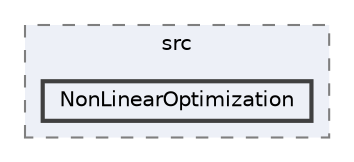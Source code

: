 digraph "external/taskflow/3rd-party/eigen-3.3.7/unsupported/Eigen/src/NonLinearOptimization"
{
 // LATEX_PDF_SIZE
  bgcolor="transparent";
  edge [fontname=Helvetica,fontsize=10,labelfontname=Helvetica,labelfontsize=10];
  node [fontname=Helvetica,fontsize=10,shape=box,height=0.2,width=0.4];
  compound=true
  subgraph clusterdir_9f83894f9d9ad8e6fa2d07b6fb700861 {
    graph [ bgcolor="#edf0f7", pencolor="grey50", label="src", fontname=Helvetica,fontsize=10 style="filled,dashed", URL="dir_9f83894f9d9ad8e6fa2d07b6fb700861.html",tooltip=""]
  dir_514f2650cc09a95a4c1274361c398e80 [label="NonLinearOptimization", fillcolor="#edf0f7", color="grey25", style="filled,bold", URL="dir_514f2650cc09a95a4c1274361c398e80.html",tooltip=""];
  }
}
